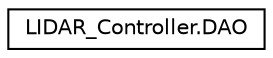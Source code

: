 digraph "Graphical Class Hierarchy"
{
  edge [fontname="Helvetica",fontsize="10",labelfontname="Helvetica",labelfontsize="10"];
  node [fontname="Helvetica",fontsize="10",shape=record];
  rankdir="LR";
  Node1 [label="LIDAR_Controller.DAO",height=0.2,width=0.4,color="black", fillcolor="white", style="filled",URL="$class_l_i_d_a_r___controller_1_1_d_a_o.html",tooltip="A \"data access object\" class. This is used to separate the file operations from the GUI logic..."];
}
